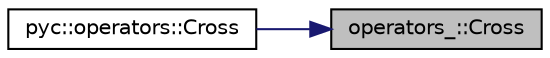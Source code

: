 digraph "operators_::Cross"
{
 // INTERACTIVE_SVG=YES
 // LATEX_PDF_SIZE
  edge [fontname="Helvetica",fontsize="10",labelfontname="Helvetica",labelfontsize="10"];
  node [fontname="Helvetica",fontsize="10",shape=record];
  rankdir="RL";
  Node1 [label="operators_::Cross",height=0.2,width=0.4,color="black", fillcolor="grey75", style="filled", fontcolor="black",tooltip="Computes the cross product of two vectors."];
  Node1 -> Node2 [dir="back",color="midnightblue",fontsize="10",style="solid",fontname="Helvetica"];
  Node2 [label="pyc::operators::Cross",height=0.2,width=0.4,color="black", fillcolor="white", style="filled",URL="$namespacepyc_1_1operators.html#a2eb6f48cfeb67f943bcbdf1f861d2903",tooltip=" "];
}
